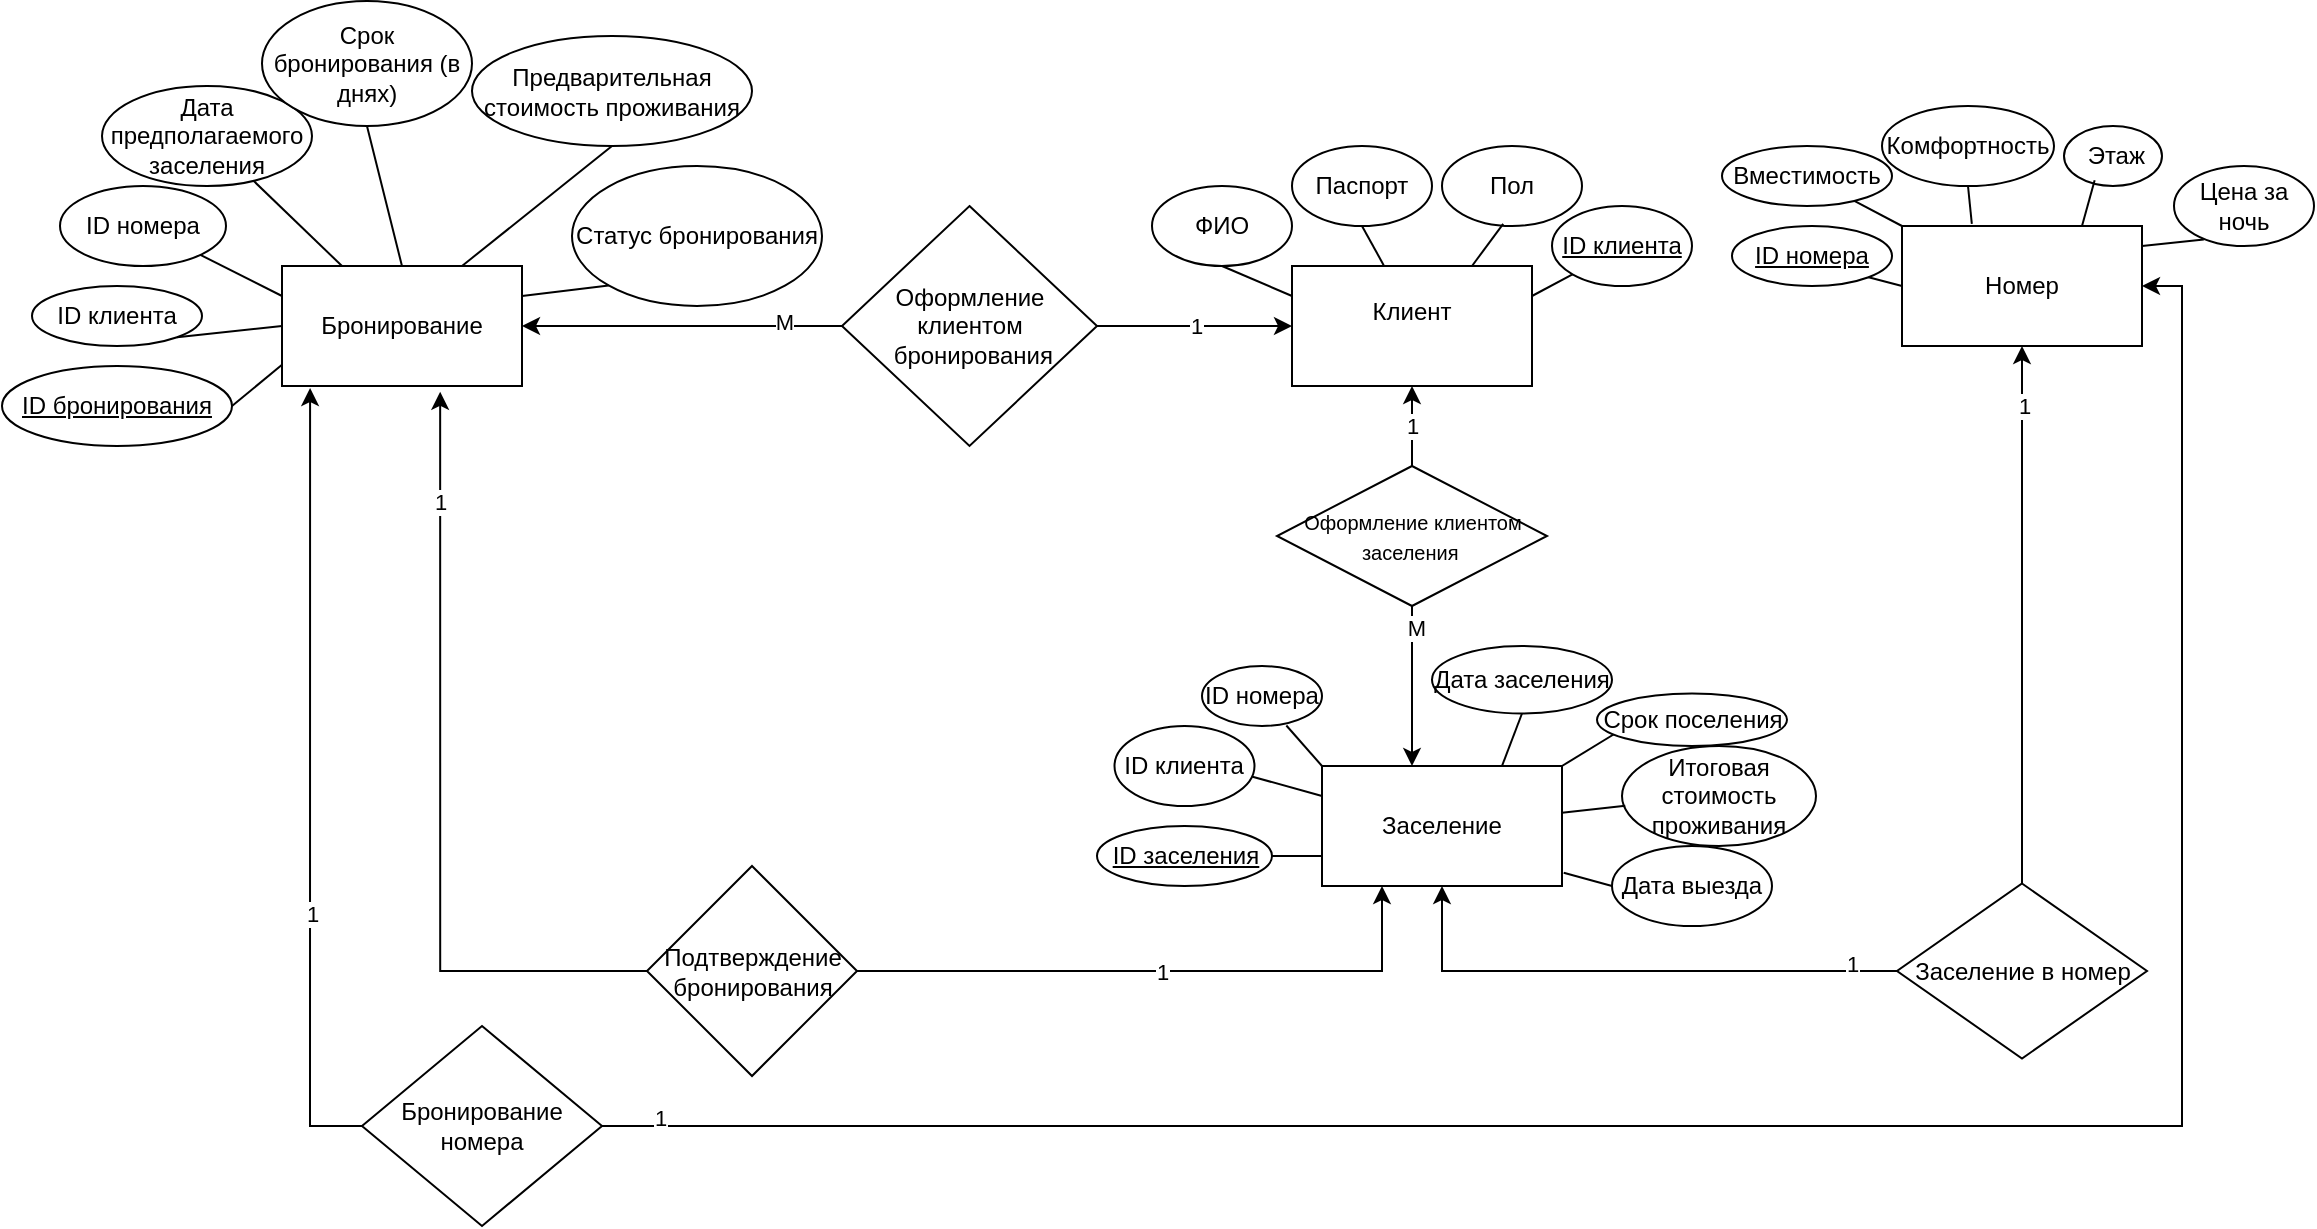 <mxfile version="24.7.16">
  <diagram name="Страница — 1" id="UvYoTLwYC44R5NEeWyIu">
    <mxGraphModel dx="2400" dy="742" grid="1" gridSize="10" guides="1" tooltips="1" connect="1" arrows="1" fold="1" page="1" pageScale="1" pageWidth="827" pageHeight="1169" math="0" shadow="0">
      <root>
        <mxCell id="0" />
        <mxCell id="1" parent="0" />
        <mxCell id="9hpmNjstcmv_1WwBuSR--4" value="&lt;font style=&quot;font-size: 10px;&quot;&gt;Оформление клиентом заселения&amp;nbsp;&lt;/font&gt;" style="rhombus;whiteSpace=wrap;html=1;" parent="1" vertex="1">
          <mxGeometry x="227.5" y="770" width="135" height="70" as="geometry" />
        </mxCell>
        <mxCell id="9hpmNjstcmv_1WwBuSR--5" value="ФИО" style="ellipse;whiteSpace=wrap;html=1;" parent="1" vertex="1">
          <mxGeometry x="165" y="630" width="70" height="40" as="geometry" />
        </mxCell>
        <mxCell id="3MCE8DCKeGfEWosZ96jM-9" value="1" style="edgeStyle=orthogonalEdgeStyle;rounded=0;orthogonalLoop=1;jettySize=auto;html=1;" parent="1" source="9hpmNjstcmv_1WwBuSR--4" target="9hpmNjstcmv_1WwBuSR--6" edge="1">
          <mxGeometry relative="1" as="geometry" />
        </mxCell>
        <mxCell id="3MCE8DCKeGfEWosZ96jM-10" value="1" style="edgeStyle=orthogonalEdgeStyle;rounded=0;orthogonalLoop=1;jettySize=auto;html=1;" parent="1" source="3MCE8DCKeGfEWosZ96jM-7" target="9hpmNjstcmv_1WwBuSR--6" edge="1">
          <mxGeometry relative="1" as="geometry" />
        </mxCell>
        <mxCell id="9hpmNjstcmv_1WwBuSR--6" value="Клиент&lt;div&gt;&lt;br&gt;&lt;/div&gt;" style="rounded=0;whiteSpace=wrap;html=1;" parent="1" vertex="1">
          <mxGeometry x="235" y="670" width="120" height="60" as="geometry" />
        </mxCell>
        <mxCell id="9hpmNjstcmv_1WwBuSR--10" value="" style="endArrow=none;html=1;rounded=0;entryX=0.5;entryY=1;entryDx=0;entryDy=0;exitX=0;exitY=0.25;exitDx=0;exitDy=0;" parent="1" source="9hpmNjstcmv_1WwBuSR--6" target="9hpmNjstcmv_1WwBuSR--5" edge="1">
          <mxGeometry width="50" height="50" relative="1" as="geometry">
            <mxPoint x="284.45" y="141.16" as="sourcePoint" />
            <mxPoint x="305.54" y="90.0" as="targetPoint" />
          </mxGeometry>
        </mxCell>
        <mxCell id="9hpmNjstcmv_1WwBuSR--11" value="Паспорт" style="ellipse;whiteSpace=wrap;html=1;" parent="1" vertex="1">
          <mxGeometry x="235" y="610" width="70" height="40" as="geometry" />
        </mxCell>
        <mxCell id="9hpmNjstcmv_1WwBuSR--12" value="" style="endArrow=none;html=1;rounded=0;entryX=0.5;entryY=1;entryDx=0;entryDy=0;exitX=0.382;exitY=-0.007;exitDx=0;exitDy=0;exitPerimeter=0;" parent="1" source="9hpmNjstcmv_1WwBuSR--6" target="9hpmNjstcmv_1WwBuSR--11" edge="1">
          <mxGeometry width="50" height="50" relative="1" as="geometry">
            <mxPoint x="340" y="170" as="sourcePoint" />
            <mxPoint x="390" y="120" as="targetPoint" />
          </mxGeometry>
        </mxCell>
        <mxCell id="9hpmNjstcmv_1WwBuSR--14" value="Пол" style="ellipse;whiteSpace=wrap;html=1;" parent="1" vertex="1">
          <mxGeometry x="310" y="610" width="70" height="40" as="geometry" />
        </mxCell>
        <mxCell id="9hpmNjstcmv_1WwBuSR--15" value="" style="endArrow=none;html=1;rounded=0;entryX=0.437;entryY=0.974;entryDx=0;entryDy=0;entryPerimeter=0;exitX=0.75;exitY=0;exitDx=0;exitDy=0;" parent="1" source="9hpmNjstcmv_1WwBuSR--6" target="9hpmNjstcmv_1WwBuSR--14" edge="1">
          <mxGeometry width="50" height="50" relative="1" as="geometry">
            <mxPoint x="380" y="159" as="sourcePoint" />
            <mxPoint x="442" y="140" as="targetPoint" />
          </mxGeometry>
        </mxCell>
        <mxCell id="9hpmNjstcmv_1WwBuSR--16" value="ID клиента" style="ellipse;whiteSpace=wrap;html=1;fontStyle=4" parent="1" vertex="1">
          <mxGeometry x="365" y="640" width="70" height="40" as="geometry" />
        </mxCell>
        <mxCell id="9hpmNjstcmv_1WwBuSR--17" value="" style="endArrow=none;html=1;rounded=0;entryX=0;entryY=1;entryDx=0;entryDy=0;exitX=1;exitY=0.25;exitDx=0;exitDy=0;" parent="1" source="9hpmNjstcmv_1WwBuSR--6" target="9hpmNjstcmv_1WwBuSR--16" edge="1">
          <mxGeometry width="50" height="50" relative="1" as="geometry">
            <mxPoint x="380" y="199" as="sourcePoint" />
            <mxPoint x="442" y="180" as="targetPoint" />
          </mxGeometry>
        </mxCell>
        <mxCell id="9hpmNjstcmv_1WwBuSR--18" value="Вместимость" style="ellipse;whiteSpace=wrap;html=1;" parent="1" vertex="1">
          <mxGeometry x="450" y="610" width="85" height="30" as="geometry" />
        </mxCell>
        <mxCell id="3MCE8DCKeGfEWosZ96jM-19" style="edgeStyle=orthogonalEdgeStyle;rounded=0;orthogonalLoop=1;jettySize=auto;html=1;exitX=1;exitY=0.5;exitDx=0;exitDy=0;entryX=1;entryY=0.5;entryDx=0;entryDy=0;" parent="1" target="9hpmNjstcmv_1WwBuSR--19" edge="1">
          <mxGeometry relative="1" as="geometry">
            <mxPoint x="620" y="600" as="targetPoint" />
            <mxPoint x="-120" y="1100" as="sourcePoint" />
            <Array as="points">
              <mxPoint x="680" y="1100" />
              <mxPoint x="680" y="680" />
            </Array>
          </mxGeometry>
        </mxCell>
        <mxCell id="3MCE8DCKeGfEWosZ96jM-24" value="1" style="edgeLabel;html=1;align=center;verticalAlign=middle;resizable=0;points=[];" parent="3MCE8DCKeGfEWosZ96jM-19" vertex="1" connectable="0">
          <mxGeometry x="-0.937" y="4" relative="1" as="geometry">
            <mxPoint as="offset" />
          </mxGeometry>
        </mxCell>
        <mxCell id="9hpmNjstcmv_1WwBuSR--19" value="Номер" style="rounded=0;whiteSpace=wrap;html=1;" parent="1" vertex="1">
          <mxGeometry x="540" y="650" width="120" height="60" as="geometry" />
        </mxCell>
        <mxCell id="9hpmNjstcmv_1WwBuSR--20" value="" style="endArrow=none;html=1;rounded=0;exitX=0;exitY=0;exitDx=0;exitDy=0;" parent="1" source="9hpmNjstcmv_1WwBuSR--19" target="9hpmNjstcmv_1WwBuSR--18" edge="1">
          <mxGeometry width="50" height="50" relative="1" as="geometry">
            <mxPoint x="264.45" y="331.16" as="sourcePoint" />
            <mxPoint x="285.54" y="280.0" as="targetPoint" />
          </mxGeometry>
        </mxCell>
        <mxCell id="9hpmNjstcmv_1WwBuSR--21" value="Комфортность" style="ellipse;whiteSpace=wrap;html=1;" parent="1" vertex="1">
          <mxGeometry x="530" y="590" width="86" height="40" as="geometry" />
        </mxCell>
        <mxCell id="9hpmNjstcmv_1WwBuSR--22" value="" style="endArrow=none;html=1;rounded=0;entryX=0.5;entryY=1;entryDx=0;entryDy=0;exitX=0.291;exitY=-0.017;exitDx=0;exitDy=0;exitPerimeter=0;" parent="1" source="9hpmNjstcmv_1WwBuSR--19" target="9hpmNjstcmv_1WwBuSR--21" edge="1">
          <mxGeometry width="50" height="50" relative="1" as="geometry">
            <mxPoint x="320" y="360" as="sourcePoint" />
            <mxPoint x="370" y="310" as="targetPoint" />
          </mxGeometry>
        </mxCell>
        <mxCell id="9hpmNjstcmv_1WwBuSR--23" value="&amp;nbsp;Этаж" style="ellipse;whiteSpace=wrap;html=1;" parent="1" vertex="1">
          <mxGeometry x="621" y="600" width="49" height="30" as="geometry" />
        </mxCell>
        <mxCell id="9hpmNjstcmv_1WwBuSR--24" value="" style="endArrow=none;html=1;rounded=0;entryX=0.313;entryY=0.904;entryDx=0;entryDy=0;exitX=0.75;exitY=0;exitDx=0;exitDy=0;entryPerimeter=0;" parent="1" source="9hpmNjstcmv_1WwBuSR--19" target="9hpmNjstcmv_1WwBuSR--23" edge="1">
          <mxGeometry width="50" height="50" relative="1" as="geometry">
            <mxPoint x="360" y="349" as="sourcePoint" />
            <mxPoint x="422" y="330" as="targetPoint" />
          </mxGeometry>
        </mxCell>
        <mxCell id="9hpmNjstcmv_1WwBuSR--25" value="Цена за ночь" style="ellipse;whiteSpace=wrap;html=1;" parent="1" vertex="1">
          <mxGeometry x="676" y="620" width="70" height="40" as="geometry" />
        </mxCell>
        <mxCell id="9hpmNjstcmv_1WwBuSR--26" value="" style="endArrow=none;html=1;rounded=0;entryX=0.213;entryY=0.919;entryDx=0;entryDy=0;exitX=1;exitY=0.167;exitDx=0;exitDy=0;exitPerimeter=0;entryPerimeter=0;" parent="1" source="9hpmNjstcmv_1WwBuSR--19" target="9hpmNjstcmv_1WwBuSR--25" edge="1">
          <mxGeometry width="50" height="50" relative="1" as="geometry">
            <mxPoint x="360" y="389" as="sourcePoint" />
            <mxPoint x="422" y="370" as="targetPoint" />
          </mxGeometry>
        </mxCell>
        <mxCell id="9hpmNjstcmv_1WwBuSR--46" value="ID заселения" style="ellipse;whiteSpace=wrap;html=1;fontStyle=4" parent="1" vertex="1">
          <mxGeometry x="137.5" y="950" width="87.5" height="30" as="geometry" />
        </mxCell>
        <mxCell id="9hpmNjstcmv_1WwBuSR--47" value="Заселение" style="rounded=0;whiteSpace=wrap;html=1;" parent="1" vertex="1">
          <mxGeometry x="250" y="920" width="120" height="60" as="geometry" />
        </mxCell>
        <mxCell id="9hpmNjstcmv_1WwBuSR--48" value="" style="endArrow=none;html=1;rounded=0;entryX=1;entryY=0.5;entryDx=0;entryDy=0;exitX=0;exitY=0.75;exitDx=0;exitDy=0;" parent="1" source="9hpmNjstcmv_1WwBuSR--47" target="9hpmNjstcmv_1WwBuSR--46" edge="1">
          <mxGeometry width="50" height="50" relative="1" as="geometry">
            <mxPoint x="198.45" y="971.16" as="sourcePoint" />
            <mxPoint x="219.54" y="920.0" as="targetPoint" />
          </mxGeometry>
        </mxCell>
        <mxCell id="9hpmNjstcmv_1WwBuSR--49" value="ID клиента" style="ellipse;whiteSpace=wrap;html=1;" parent="1" vertex="1">
          <mxGeometry x="146.25" y="900" width="70" height="40" as="geometry" />
        </mxCell>
        <mxCell id="9hpmNjstcmv_1WwBuSR--50" value="" style="endArrow=none;html=1;rounded=0;entryX=0.986;entryY=0.634;entryDx=0;entryDy=0;exitX=0;exitY=0.25;exitDx=0;exitDy=0;entryPerimeter=0;" parent="1" source="9hpmNjstcmv_1WwBuSR--47" target="9hpmNjstcmv_1WwBuSR--49" edge="1">
          <mxGeometry width="50" height="50" relative="1" as="geometry">
            <mxPoint x="254" y="1000" as="sourcePoint" />
            <mxPoint x="304" y="950" as="targetPoint" />
          </mxGeometry>
        </mxCell>
        <mxCell id="9hpmNjstcmv_1WwBuSR--51" value="ID номера" style="ellipse;whiteSpace=wrap;html=1;" parent="1" vertex="1">
          <mxGeometry x="190" y="870" width="60" height="30" as="geometry" />
        </mxCell>
        <mxCell id="9hpmNjstcmv_1WwBuSR--52" value="" style="endArrow=none;html=1;rounded=0;entryX=0.703;entryY=0.992;entryDx=0;entryDy=0;exitX=0;exitY=0;exitDx=0;exitDy=0;entryPerimeter=0;" parent="1" source="9hpmNjstcmv_1WwBuSR--47" target="9hpmNjstcmv_1WwBuSR--51" edge="1">
          <mxGeometry width="50" height="50" relative="1" as="geometry">
            <mxPoint x="294" y="989" as="sourcePoint" />
            <mxPoint x="356" y="970" as="targetPoint" />
          </mxGeometry>
        </mxCell>
        <mxCell id="9hpmNjstcmv_1WwBuSR--53" value="Дата заселения" style="ellipse;whiteSpace=wrap;html=1;" parent="1" vertex="1">
          <mxGeometry x="305" y="860" width="90" height="33.75" as="geometry" />
        </mxCell>
        <mxCell id="9hpmNjstcmv_1WwBuSR--54" value="" style="endArrow=none;html=1;rounded=0;entryX=0.5;entryY=1;entryDx=0;entryDy=0;exitX=0.75;exitY=0;exitDx=0;exitDy=0;" parent="1" source="9hpmNjstcmv_1WwBuSR--47" target="9hpmNjstcmv_1WwBuSR--53" edge="1">
          <mxGeometry width="50" height="50" relative="1" as="geometry">
            <mxPoint x="294" y="1029" as="sourcePoint" />
            <mxPoint x="356" y="1010" as="targetPoint" />
          </mxGeometry>
        </mxCell>
        <mxCell id="9hpmNjstcmv_1WwBuSR--79" value="ID номера" style="ellipse;whiteSpace=wrap;html=1;fontStyle=4" parent="1" vertex="1">
          <mxGeometry x="455" y="650" width="80" height="30" as="geometry" />
        </mxCell>
        <mxCell id="9hpmNjstcmv_1WwBuSR--80" value="" style="endArrow=none;html=1;rounded=0;entryX=1;entryY=1;entryDx=0;entryDy=0;exitX=0;exitY=0.5;exitDx=0;exitDy=0;" parent="1" source="9hpmNjstcmv_1WwBuSR--19" target="9hpmNjstcmv_1WwBuSR--79" edge="1">
          <mxGeometry width="50" height="50" relative="1" as="geometry">
            <mxPoint x="250" y="429.5" as="sourcePoint" />
            <mxPoint x="184" y="390.5" as="targetPoint" />
          </mxGeometry>
        </mxCell>
        <mxCell id="9hpmNjstcmv_1WwBuSR--81" value="" style="endArrow=none;html=1;rounded=0;entryX=0.089;entryY=0.776;entryDx=0;entryDy=0;entryPerimeter=0;exitX=1;exitY=0;exitDx=0;exitDy=0;" parent="1" source="9hpmNjstcmv_1WwBuSR--47" target="9hpmNjstcmv_1WwBuSR--82" edge="1">
          <mxGeometry width="50" height="50" relative="1" as="geometry">
            <mxPoint x="320" y="1060" as="sourcePoint" />
            <mxPoint x="400" y="1060" as="targetPoint" />
          </mxGeometry>
        </mxCell>
        <mxCell id="9hpmNjstcmv_1WwBuSR--82" value="Срок поселения" style="ellipse;whiteSpace=wrap;html=1;" parent="1" vertex="1">
          <mxGeometry x="387.5" y="883.75" width="95" height="26.25" as="geometry" />
        </mxCell>
        <mxCell id="9hpmNjstcmv_1WwBuSR--84" value="Итоговая стоимость проживания" style="ellipse;whiteSpace=wrap;html=1;" parent="1" vertex="1">
          <mxGeometry x="400" y="910" width="97" height="50" as="geometry" />
        </mxCell>
        <mxCell id="9hpmNjstcmv_1WwBuSR--85" value="" style="endArrow=none;html=1;rounded=0;exitX=0.017;exitY=0.598;exitDx=0;exitDy=0;exitPerimeter=0;" parent="1" source="9hpmNjstcmv_1WwBuSR--84" target="9hpmNjstcmv_1WwBuSR--47" edge="1">
          <mxGeometry width="50" height="50" relative="1" as="geometry">
            <mxPoint x="74" y="1106" as="sourcePoint" />
            <mxPoint x="174" y="1090" as="targetPoint" />
          </mxGeometry>
        </mxCell>
        <mxCell id="9hpmNjstcmv_1WwBuSR--86" value="Дата выезда" style="ellipse;whiteSpace=wrap;html=1;" parent="1" vertex="1">
          <mxGeometry x="395" y="960" width="80" height="40" as="geometry" />
        </mxCell>
        <mxCell id="9hpmNjstcmv_1WwBuSR--87" value="" style="endArrow=none;html=1;rounded=0;entryX=0;entryY=0.5;entryDx=0;entryDy=0;exitX=1.007;exitY=0.89;exitDx=0;exitDy=0;exitPerimeter=0;" parent="1" source="9hpmNjstcmv_1WwBuSR--47" target="9hpmNjstcmv_1WwBuSR--86" edge="1">
          <mxGeometry width="50" height="50" relative="1" as="geometry">
            <mxPoint x="318" y="1090" as="sourcePoint" />
            <mxPoint x="417" y="984" as="targetPoint" />
          </mxGeometry>
        </mxCell>
        <mxCell id="9hpmNjstcmv_1WwBuSR--104" value="ID клиента" style="ellipse;whiteSpace=wrap;html=1;" parent="1" vertex="1">
          <mxGeometry x="-395" y="680" width="85" height="30" as="geometry" />
        </mxCell>
        <mxCell id="9hpmNjstcmv_1WwBuSR--105" value="Бронирование" style="rounded=0;whiteSpace=wrap;html=1;" parent="1" vertex="1">
          <mxGeometry x="-270" y="670" width="120" height="60" as="geometry" />
        </mxCell>
        <mxCell id="9hpmNjstcmv_1WwBuSR--106" value="" style="endArrow=none;html=1;rounded=0;entryX=1;entryY=1;entryDx=0;entryDy=0;" parent="1" target="9hpmNjstcmv_1WwBuSR--104" edge="1">
          <mxGeometry width="50" height="50" relative="1" as="geometry">
            <mxPoint x="-270" y="700" as="sourcePoint" />
            <mxPoint x="-360.46" y="680.0" as="targetPoint" />
          </mxGeometry>
        </mxCell>
        <mxCell id="9hpmNjstcmv_1WwBuSR--107" value="ID номера" style="ellipse;whiteSpace=wrap;html=1;" parent="1" vertex="1">
          <mxGeometry x="-381" y="630" width="83" height="40" as="geometry" />
        </mxCell>
        <mxCell id="9hpmNjstcmv_1WwBuSR--108" value="" style="endArrow=none;html=1;rounded=0;exitX=0;exitY=0.25;exitDx=0;exitDy=0;" parent="1" source="9hpmNjstcmv_1WwBuSR--105" target="9hpmNjstcmv_1WwBuSR--107" edge="1">
          <mxGeometry width="50" height="50" relative="1" as="geometry">
            <mxPoint x="-326" y="760" as="sourcePoint" />
            <mxPoint x="-276" y="710" as="targetPoint" />
          </mxGeometry>
        </mxCell>
        <mxCell id="9hpmNjstcmv_1WwBuSR--109" value="Дата предполагаемого заселения" style="ellipse;whiteSpace=wrap;html=1;" parent="1" vertex="1">
          <mxGeometry x="-360" y="580" width="105" height="50" as="geometry" />
        </mxCell>
        <mxCell id="9hpmNjstcmv_1WwBuSR--110" value="" style="endArrow=none;html=1;rounded=0;exitX=0.25;exitY=0;exitDx=0;exitDy=0;" parent="1" source="9hpmNjstcmv_1WwBuSR--105" target="9hpmNjstcmv_1WwBuSR--109" edge="1">
          <mxGeometry width="50" height="50" relative="1" as="geometry">
            <mxPoint x="-311" y="790" as="sourcePoint" />
            <mxPoint x="-224" y="730" as="targetPoint" />
          </mxGeometry>
        </mxCell>
        <mxCell id="9hpmNjstcmv_1WwBuSR--111" value="Срок бронирования (в днях)" style="ellipse;whiteSpace=wrap;html=1;" parent="1" vertex="1">
          <mxGeometry x="-280" y="537.5" width="105" height="62.5" as="geometry" />
        </mxCell>
        <mxCell id="9hpmNjstcmv_1WwBuSR--112" value="" style="endArrow=none;html=1;rounded=0;entryX=0.5;entryY=1;entryDx=0;entryDy=0;exitX=0.5;exitY=0;exitDx=0;exitDy=0;" parent="1" source="9hpmNjstcmv_1WwBuSR--105" target="9hpmNjstcmv_1WwBuSR--111" edge="1">
          <mxGeometry width="50" height="50" relative="1" as="geometry">
            <mxPoint x="-273" y="399" as="sourcePoint" />
            <mxPoint x="-224" y="770" as="targetPoint" />
          </mxGeometry>
        </mxCell>
        <mxCell id="9hpmNjstcmv_1WwBuSR--113" value="" style="endArrow=none;html=1;rounded=0;entryX=0.5;entryY=1;entryDx=0;entryDy=0;exitX=0.75;exitY=0;exitDx=0;exitDy=0;" parent="1" source="9hpmNjstcmv_1WwBuSR--105" target="9hpmNjstcmv_1WwBuSR--114" edge="1">
          <mxGeometry width="50" height="50" relative="1" as="geometry">
            <mxPoint x="-260" y="820" as="sourcePoint" />
            <mxPoint x="-180" y="820" as="targetPoint" />
          </mxGeometry>
        </mxCell>
        <mxCell id="9hpmNjstcmv_1WwBuSR--114" value="Предварительная стоимость проживания" style="ellipse;whiteSpace=wrap;html=1;" parent="1" vertex="1">
          <mxGeometry x="-175" y="555" width="140" height="55" as="geometry" />
        </mxCell>
        <mxCell id="9hpmNjstcmv_1WwBuSR--115" value="ID бронирования" style="ellipse;whiteSpace=wrap;html=1;fontStyle=4" parent="1" vertex="1">
          <mxGeometry x="-410" y="720" width="115" height="40" as="geometry" />
        </mxCell>
        <mxCell id="9hpmNjstcmv_1WwBuSR--116" value="" style="endArrow=none;html=1;rounded=0;exitX=1;exitY=0.5;exitDx=0;exitDy=0;entryX=0;entryY=0.823;entryDx=0;entryDy=0;entryPerimeter=0;" parent="1" source="9hpmNjstcmv_1WwBuSR--115" target="9hpmNjstcmv_1WwBuSR--105" edge="1">
          <mxGeometry width="50" height="50" relative="1" as="geometry">
            <mxPoint x="-506" y="866" as="sourcePoint" />
            <mxPoint x="-406" y="850" as="targetPoint" />
          </mxGeometry>
        </mxCell>
        <mxCell id="9hpmNjstcmv_1WwBuSR--117" value="Статус бронирования" style="ellipse;whiteSpace=wrap;html=1;" parent="1" vertex="1">
          <mxGeometry x="-125" y="620" width="125" height="70" as="geometry" />
        </mxCell>
        <mxCell id="9hpmNjstcmv_1WwBuSR--118" value="" style="endArrow=none;html=1;rounded=0;entryX=0;entryY=1;entryDx=0;entryDy=0;exitX=1;exitY=0.25;exitDx=0;exitDy=0;" parent="1" source="9hpmNjstcmv_1WwBuSR--105" target="9hpmNjstcmv_1WwBuSR--117" edge="1">
          <mxGeometry width="50" height="50" relative="1" as="geometry">
            <mxPoint x="-249" y="460" as="sourcePoint" />
            <mxPoint x="-163" y="744" as="targetPoint" />
          </mxGeometry>
        </mxCell>
        <mxCell id="R-lnSnpHiIp7sD6gwEYZ-18" style="edgeStyle=orthogonalEdgeStyle;rounded=0;orthogonalLoop=1;jettySize=auto;html=1;entryX=0.5;entryY=1;entryDx=0;entryDy=0;" parent="1" source="R-lnSnpHiIp7sD6gwEYZ-14" target="9hpmNjstcmv_1WwBuSR--19" edge="1">
          <mxGeometry relative="1" as="geometry" />
        </mxCell>
        <mxCell id="3MCE8DCKeGfEWosZ96jM-14" value="1" style="edgeLabel;html=1;align=center;verticalAlign=middle;resizable=0;points=[];" parent="R-lnSnpHiIp7sD6gwEYZ-18" vertex="1" connectable="0">
          <mxGeometry x="0.782" y="-1" relative="1" as="geometry">
            <mxPoint as="offset" />
          </mxGeometry>
        </mxCell>
        <mxCell id="R-lnSnpHiIp7sD6gwEYZ-19" style="edgeStyle=orthogonalEdgeStyle;rounded=0;orthogonalLoop=1;jettySize=auto;html=1;entryX=0.5;entryY=1;entryDx=0;entryDy=0;" parent="1" source="R-lnSnpHiIp7sD6gwEYZ-14" target="9hpmNjstcmv_1WwBuSR--47" edge="1">
          <mxGeometry relative="1" as="geometry" />
        </mxCell>
        <mxCell id="3MCE8DCKeGfEWosZ96jM-23" value="1" style="edgeLabel;html=1;align=center;verticalAlign=middle;resizable=0;points=[];" parent="R-lnSnpHiIp7sD6gwEYZ-19" vertex="1" connectable="0">
          <mxGeometry x="-0.833" y="-4" relative="1" as="geometry">
            <mxPoint as="offset" />
          </mxGeometry>
        </mxCell>
        <mxCell id="R-lnSnpHiIp7sD6gwEYZ-14" value="Заселение в номер" style="rhombus;whiteSpace=wrap;html=1;" parent="1" vertex="1">
          <mxGeometry x="537.5" y="978.75" width="125" height="87.5" as="geometry" />
        </mxCell>
        <mxCell id="R-lnSnpHiIp7sD6gwEYZ-24" value="1" style="edgeStyle=orthogonalEdgeStyle;rounded=0;orthogonalLoop=1;jettySize=auto;html=1;entryX=0.25;entryY=1;entryDx=0;entryDy=0;" parent="1" source="R-lnSnpHiIp7sD6gwEYZ-23" target="9hpmNjstcmv_1WwBuSR--47" edge="1">
          <mxGeometry relative="1" as="geometry" />
        </mxCell>
        <mxCell id="R-lnSnpHiIp7sD6gwEYZ-23" value="Подтверждение бронирования" style="rhombus;whiteSpace=wrap;html=1;" parent="1" vertex="1">
          <mxGeometry x="-87.5" y="970" width="105" height="105" as="geometry" />
        </mxCell>
        <mxCell id="R-lnSnpHiIp7sD6gwEYZ-25" style="edgeStyle=orthogonalEdgeStyle;rounded=0;orthogonalLoop=1;jettySize=auto;html=1;entryX=0.659;entryY=1.048;entryDx=0;entryDy=0;entryPerimeter=0;" parent="1" source="R-lnSnpHiIp7sD6gwEYZ-23" target="9hpmNjstcmv_1WwBuSR--105" edge="1">
          <mxGeometry relative="1" as="geometry" />
        </mxCell>
        <mxCell id="3MCE8DCKeGfEWosZ96jM-13" value="1" style="edgeLabel;html=1;align=center;verticalAlign=middle;resizable=0;points=[];" parent="R-lnSnpHiIp7sD6gwEYZ-25" vertex="1" connectable="0">
          <mxGeometry x="0.722" relative="1" as="geometry">
            <mxPoint as="offset" />
          </mxGeometry>
        </mxCell>
        <mxCell id="3MCE8DCKeGfEWosZ96jM-3" style="edgeStyle=orthogonalEdgeStyle;rounded=0;orthogonalLoop=1;jettySize=auto;html=1;" parent="1" source="9hpmNjstcmv_1WwBuSR--4" edge="1">
          <mxGeometry relative="1" as="geometry">
            <mxPoint x="295" y="920" as="targetPoint" />
          </mxGeometry>
        </mxCell>
        <mxCell id="3MCE8DCKeGfEWosZ96jM-6" value="M" style="edgeLabel;html=1;align=center;verticalAlign=middle;resizable=0;points=[];" parent="3MCE8DCKeGfEWosZ96jM-3" vertex="1" connectable="0">
          <mxGeometry x="-0.724" y="2" relative="1" as="geometry">
            <mxPoint as="offset" />
          </mxGeometry>
        </mxCell>
        <mxCell id="3MCE8DCKeGfEWosZ96jM-27" style="edgeStyle=orthogonalEdgeStyle;rounded=0;orthogonalLoop=1;jettySize=auto;html=1;entryX=1;entryY=0.5;entryDx=0;entryDy=0;" parent="1" source="3MCE8DCKeGfEWosZ96jM-7" target="9hpmNjstcmv_1WwBuSR--105" edge="1">
          <mxGeometry relative="1" as="geometry" />
        </mxCell>
        <mxCell id="3MCE8DCKeGfEWosZ96jM-28" value="M" style="edgeLabel;html=1;align=center;verticalAlign=middle;resizable=0;points=[];" parent="3MCE8DCKeGfEWosZ96jM-27" vertex="1" connectable="0">
          <mxGeometry x="-0.64" y="-2" relative="1" as="geometry">
            <mxPoint as="offset" />
          </mxGeometry>
        </mxCell>
        <mxCell id="3MCE8DCKeGfEWosZ96jM-7" value="Оформление клиентом &lt;span style=&quot;background-color: initial;&quot;&gt;&amp;nbsp;бронирования&lt;/span&gt;" style="rhombus;whiteSpace=wrap;html=1;" parent="1" vertex="1">
          <mxGeometry x="10" y="640" width="127.5" height="120" as="geometry" />
        </mxCell>
        <mxCell id="3MCE8DCKeGfEWosZ96jM-17" value="Бронирование номера" style="rhombus;whiteSpace=wrap;html=1;" parent="1" vertex="1">
          <mxGeometry x="-230" y="1050" width="120" height="100" as="geometry" />
        </mxCell>
        <mxCell id="3MCE8DCKeGfEWosZ96jM-31" style="edgeStyle=orthogonalEdgeStyle;rounded=0;orthogonalLoop=1;jettySize=auto;html=1;entryX=0.117;entryY=1.017;entryDx=0;entryDy=0;entryPerimeter=0;" parent="1" source="3MCE8DCKeGfEWosZ96jM-17" target="9hpmNjstcmv_1WwBuSR--105" edge="1">
          <mxGeometry relative="1" as="geometry">
            <Array as="points">
              <mxPoint x="-256" y="1100" />
            </Array>
          </mxGeometry>
        </mxCell>
        <mxCell id="3MCE8DCKeGfEWosZ96jM-32" value="1" style="edgeLabel;html=1;align=center;verticalAlign=middle;resizable=0;points=[];" parent="3MCE8DCKeGfEWosZ96jM-31" vertex="1" connectable="0">
          <mxGeometry x="-0.332" y="-1" relative="1" as="geometry">
            <mxPoint as="offset" />
          </mxGeometry>
        </mxCell>
      </root>
    </mxGraphModel>
  </diagram>
</mxfile>

